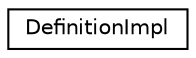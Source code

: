digraph "Graphical Class Hierarchy"
{
 // LATEX_PDF_SIZE
  edge [fontname="Helvetica",fontsize="10",labelfontname="Helvetica",labelfontsize="10"];
  node [fontname="Helvetica",fontsize="10",shape=record];
  rankdir="LR";
  Node0 [label="DefinitionImpl",height=0.2,width=0.4,color="black", fillcolor="white", style="filled",URL="$classDefinitionImpl.html",tooltip=" "];
}
